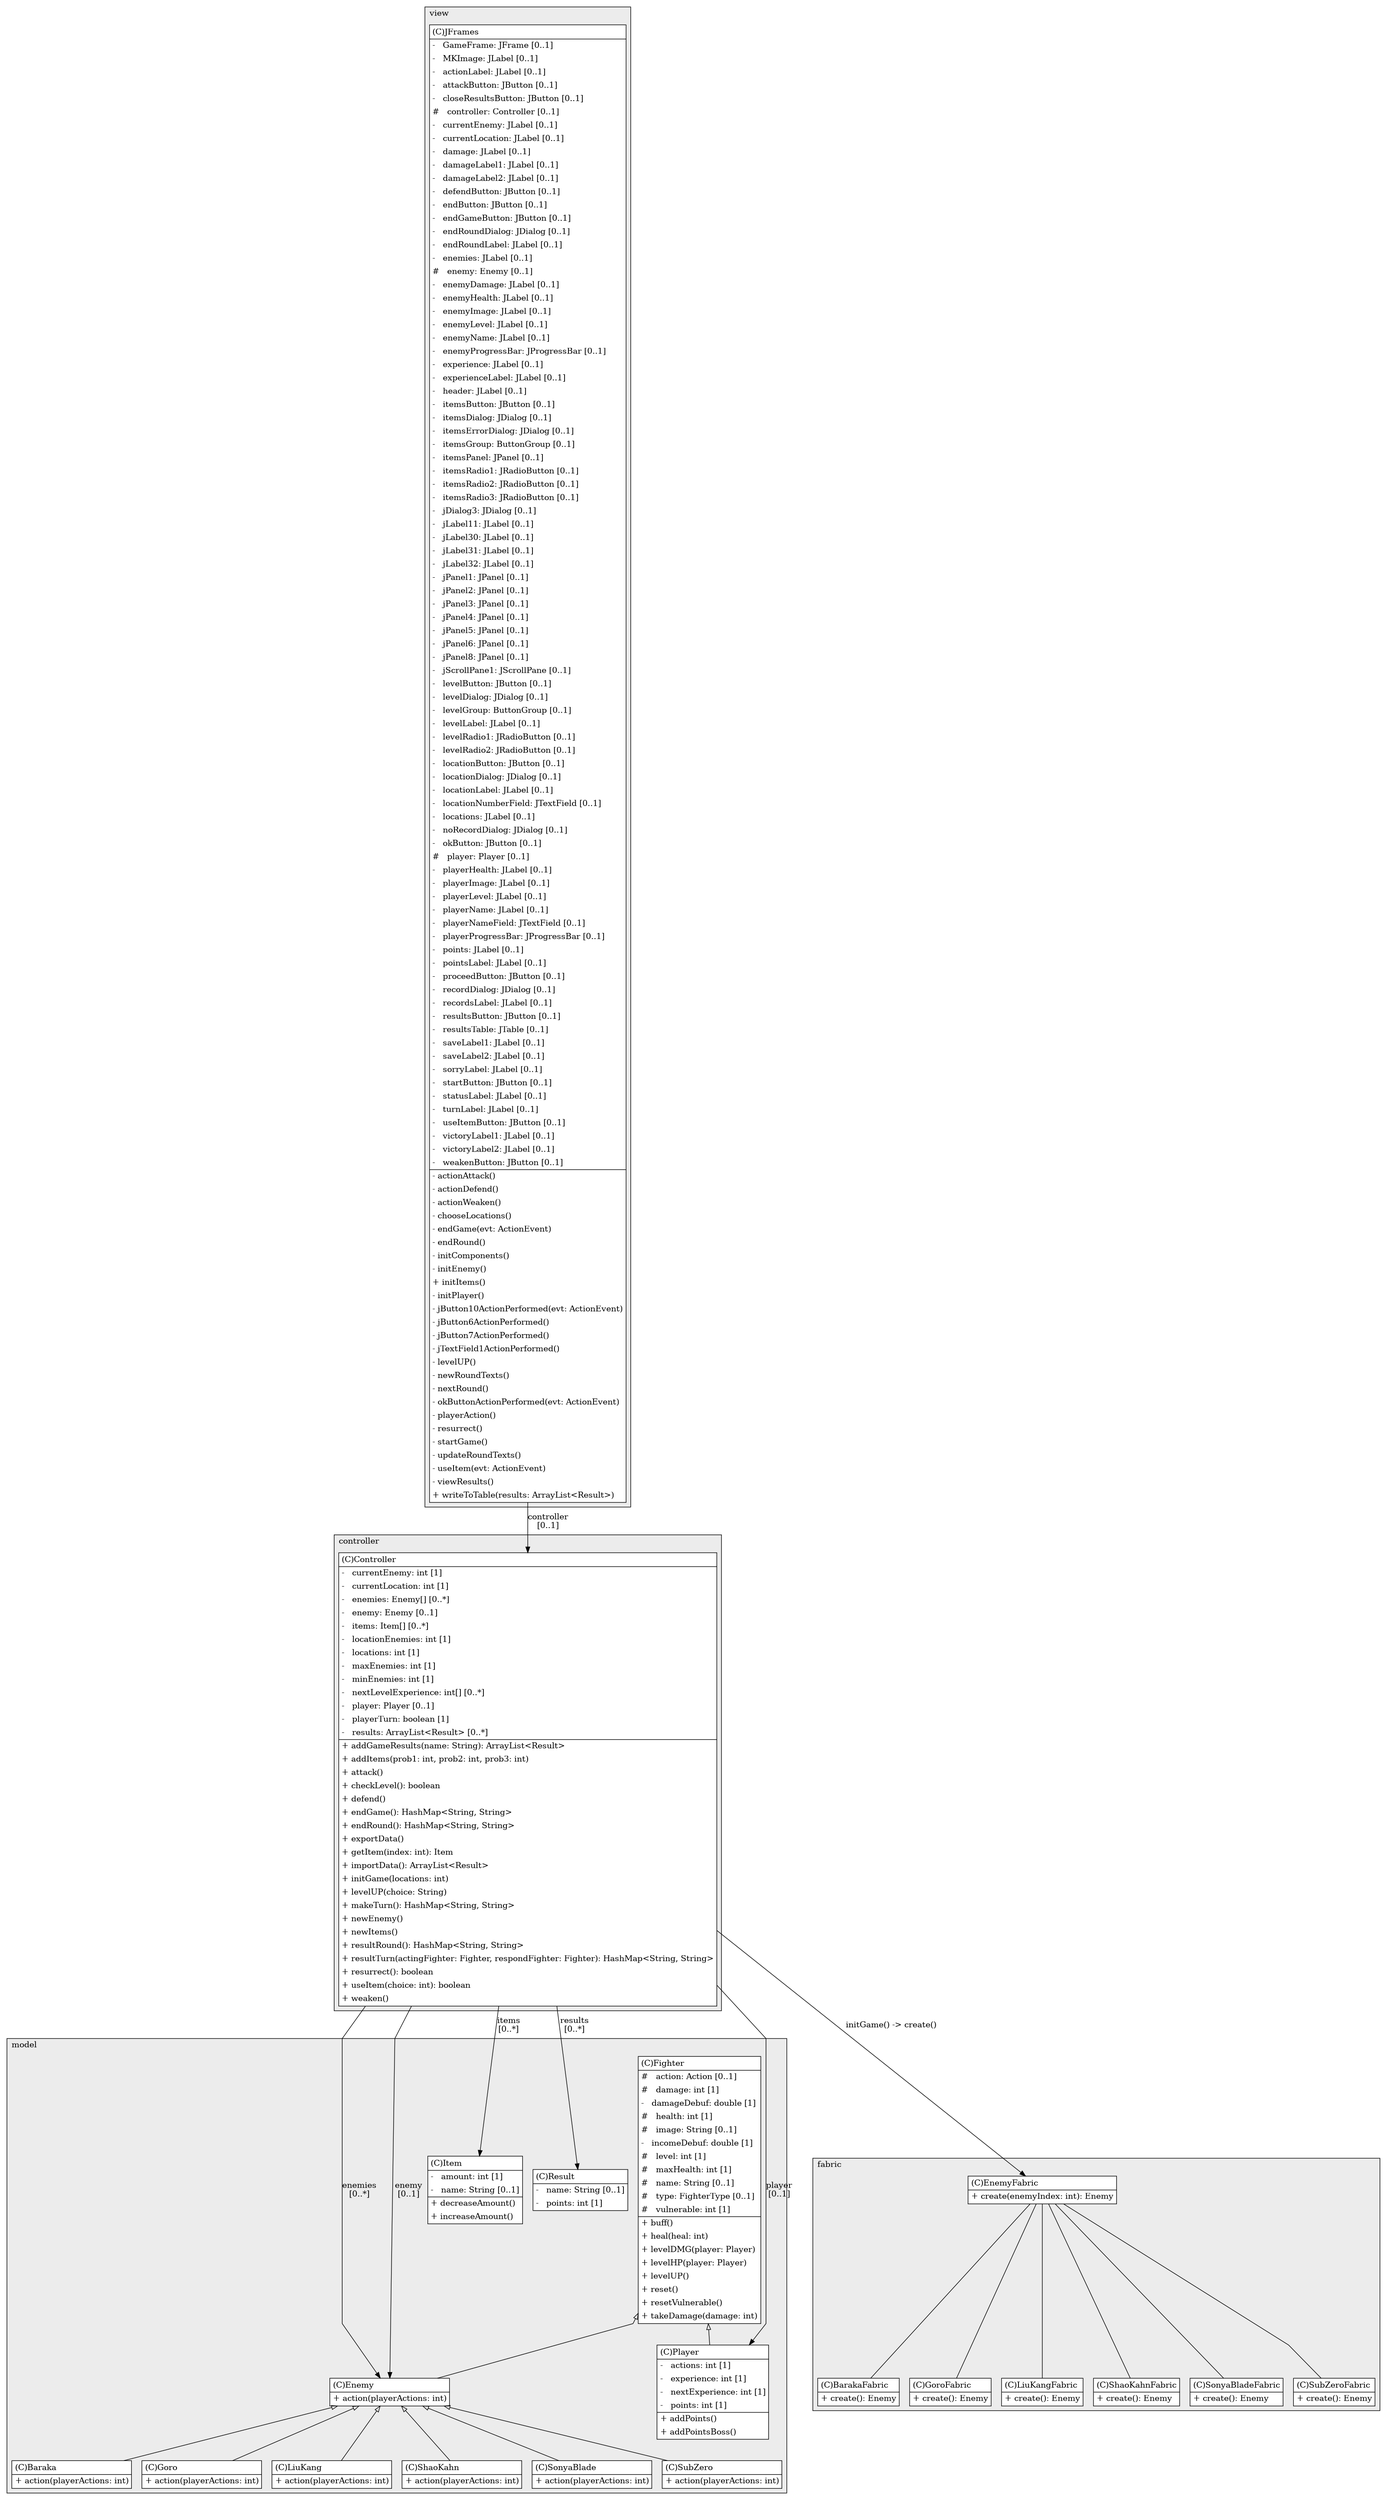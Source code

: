@startuml

/' diagram meta data start
config=StructureConfiguration;
{
  "projectClassification": {
    "searchMode": "OpenProject", // OpenProject, AllProjects
    "includedProjects": "",
    "pathEndKeywords": "*.impl",
    "isClientPath": "",
    "isClientName": "",
    "isTestPath": "",
    "isTestName": "",
    "isMappingPath": "",
    "isMappingName": "",
    "isDataAccessPath": "",
    "isDataAccessName": "",
    "isDataStructurePath": "",
    "isDataStructureName": "",
    "isInterfaceStructuresPath": "",
    "isInterfaceStructuresName": "",
    "isEntryPointPath": "",
    "isEntryPointName": "",
    "treatFinalFieldsAsMandatory": false
  },
  "graphRestriction": {
    "classPackageExcludeFilter": "",
    "classPackageIncludeFilter": "",
    "classNameExcludeFilter": "",
    "classNameIncludeFilter": "",
    "methodNameExcludeFilter": "",
    "methodNameIncludeFilter": "",
    "removeByInheritance": "", // inheritance/annotation based filtering is done in a second step
    "removeByAnnotation": "",
    "removeByClassPackage": "", // cleanup the graph after inheritance/annotation based filtering is done
    "removeByClassName": "",
    "cutMappings": false,
    "cutEnum": true,
    "cutTests": true,
    "cutClient": true,
    "cutDataAccess": false,
    "cutInterfaceStructures": false,
    "cutDataStructures": false,
    "cutGetterAndSetter": true,
    "cutConstructors": true
  },
  "graphTraversal": {
    "forwardDepth": 3,
    "backwardDepth": 3,
    "classPackageExcludeFilter": "",
    "classPackageIncludeFilter": "",
    "classNameExcludeFilter": "",
    "classNameIncludeFilter": "",
    "methodNameExcludeFilter": "",
    "methodNameIncludeFilter": "",
    "hideMappings": false,
    "hideDataStructures": false,
    "hidePrivateMethods": true,
    "hideInterfaceCalls": true, // indirection: implementation -> interface (is hidden) -> implementation
    "onlyShowApplicationEntryPoints": false, // root node is included
    "useMethodCallsForStructureDiagram": "ForwardOnly" // ForwardOnly, BothDirections, No
  },
  "details": {
    "aggregation": "GroupByClass", // ByClass, GroupByClass, None
    "showClassGenericTypes": true,
    "showMethods": true,
    "showMethodParameterNames": true,
    "showMethodParameterTypes": true,
    "showMethodReturnType": true,
    "showPackageLevels": 2,
    "showDetailedClassStructure": true
  },
  "rootClass": "mortalcombat.controller.Controller",
  "extensionCallbackMethod": "" // qualified.class.name#methodName - signature: public static String method(String)
}
diagram meta data end '/



digraph g {
    rankdir="TB"
    splines=polyline
    

'nodes 
subgraph cluster_104069929 { 
   	label=model
	labeljust=l
	fillcolor="#ececec"
	style=filled
   
   Baraka35749822[
	label=<<TABLE BORDER="1" CELLBORDER="0" CELLPADDING="4" CELLSPACING="0">
<TR><TD ALIGN="LEFT" >(C)Baraka</TD></TR>
<HR/>
<TR><TD ALIGN="LEFT" >+ action(playerActions: int)</TD></TR>
</TABLE>>
	style=filled
	margin=0
	shape=plaintext
	fillcolor="#FFFFFF"
];

Enemy35749822[
	label=<<TABLE BORDER="1" CELLBORDER="0" CELLPADDING="4" CELLSPACING="0">
<TR><TD ALIGN="LEFT" >(C)Enemy</TD></TR>
<HR/>
<TR><TD ALIGN="LEFT" >+ action(playerActions: int)</TD></TR>
</TABLE>>
	style=filled
	margin=0
	shape=plaintext
	fillcolor="#FFFFFF"
];

Fighter35749822[
	label=<<TABLE BORDER="1" CELLBORDER="0" CELLPADDING="4" CELLSPACING="0">
<TR><TD ALIGN="LEFT" >(C)Fighter</TD></TR>
<HR/>
<TR><TD ALIGN="LEFT" >#   action: Action [0..1]</TD></TR>
<TR><TD ALIGN="LEFT" >#   damage: int [1]</TD></TR>
<TR><TD ALIGN="LEFT" >-   damageDebuf: double [1]</TD></TR>
<TR><TD ALIGN="LEFT" >#   health: int [1]</TD></TR>
<TR><TD ALIGN="LEFT" >#   image: String [0..1]</TD></TR>
<TR><TD ALIGN="LEFT" >-   incomeDebuf: double [1]</TD></TR>
<TR><TD ALIGN="LEFT" >#   level: int [1]</TD></TR>
<TR><TD ALIGN="LEFT" >#   maxHealth: int [1]</TD></TR>
<TR><TD ALIGN="LEFT" >#   name: String [0..1]</TD></TR>
<TR><TD ALIGN="LEFT" >#   type: FighterType [0..1]</TD></TR>
<TR><TD ALIGN="LEFT" >#   vulnerable: int [1]</TD></TR>
<HR/>
<TR><TD ALIGN="LEFT" >+ buff()</TD></TR>
<TR><TD ALIGN="LEFT" >+ heal(heal: int)</TD></TR>
<TR><TD ALIGN="LEFT" >+ levelDMG(player: Player)</TD></TR>
<TR><TD ALIGN="LEFT" >+ levelHP(player: Player)</TD></TR>
<TR><TD ALIGN="LEFT" >+ levelUP()</TD></TR>
<TR><TD ALIGN="LEFT" >+ reset()</TD></TR>
<TR><TD ALIGN="LEFT" >+ resetVulnerable()</TD></TR>
<TR><TD ALIGN="LEFT" >+ takeDamage(damage: int)</TD></TR>
</TABLE>>
	style=filled
	margin=0
	shape=plaintext
	fillcolor="#FFFFFF"
];

Goro35749822[
	label=<<TABLE BORDER="1" CELLBORDER="0" CELLPADDING="4" CELLSPACING="0">
<TR><TD ALIGN="LEFT" >(C)Goro</TD></TR>
<HR/>
<TR><TD ALIGN="LEFT" >+ action(playerActions: int)</TD></TR>
</TABLE>>
	style=filled
	margin=0
	shape=plaintext
	fillcolor="#FFFFFF"
];

Item35749822[
	label=<<TABLE BORDER="1" CELLBORDER="0" CELLPADDING="4" CELLSPACING="0">
<TR><TD ALIGN="LEFT" >(C)Item</TD></TR>
<HR/>
<TR><TD ALIGN="LEFT" >-   amount: int [1]</TD></TR>
<TR><TD ALIGN="LEFT" >-   name: String [0..1]</TD></TR>
<HR/>
<TR><TD ALIGN="LEFT" >+ decreaseAmount()</TD></TR>
<TR><TD ALIGN="LEFT" >+ increaseAmount()</TD></TR>
</TABLE>>
	style=filled
	margin=0
	shape=plaintext
	fillcolor="#FFFFFF"
];

LiuKang35749822[
	label=<<TABLE BORDER="1" CELLBORDER="0" CELLPADDING="4" CELLSPACING="0">
<TR><TD ALIGN="LEFT" >(C)LiuKang</TD></TR>
<HR/>
<TR><TD ALIGN="LEFT" >+ action(playerActions: int)</TD></TR>
</TABLE>>
	style=filled
	margin=0
	shape=plaintext
	fillcolor="#FFFFFF"
];

Player35749822[
	label=<<TABLE BORDER="1" CELLBORDER="0" CELLPADDING="4" CELLSPACING="0">
<TR><TD ALIGN="LEFT" >(C)Player</TD></TR>
<HR/>
<TR><TD ALIGN="LEFT" >-   actions: int [1]</TD></TR>
<TR><TD ALIGN="LEFT" >-   experience: int [1]</TD></TR>
<TR><TD ALIGN="LEFT" >-   nextExperience: int [1]</TD></TR>
<TR><TD ALIGN="LEFT" >-   points: int [1]</TD></TR>
<HR/>
<TR><TD ALIGN="LEFT" >+ addPoints()</TD></TR>
<TR><TD ALIGN="LEFT" >+ addPointsBoss()</TD></TR>
</TABLE>>
	style=filled
	margin=0
	shape=plaintext
	fillcolor="#FFFFFF"
];

Result35749822[
	label=<<TABLE BORDER="1" CELLBORDER="0" CELLPADDING="4" CELLSPACING="0">
<TR><TD ALIGN="LEFT" >(C)Result</TD></TR>
<HR/>
<TR><TD ALIGN="LEFT" >-   name: String [0..1]</TD></TR>
<TR><TD ALIGN="LEFT" >-   points: int [1]</TD></TR>
</TABLE>>
	style=filled
	margin=0
	shape=plaintext
	fillcolor="#FFFFFF"
];

ShaoKahn35749822[
	label=<<TABLE BORDER="1" CELLBORDER="0" CELLPADDING="4" CELLSPACING="0">
<TR><TD ALIGN="LEFT" >(C)ShaoKahn</TD></TR>
<HR/>
<TR><TD ALIGN="LEFT" >+ action(playerActions: int)</TD></TR>
</TABLE>>
	style=filled
	margin=0
	shape=plaintext
	fillcolor="#FFFFFF"
];

SonyaBlade35749822[
	label=<<TABLE BORDER="1" CELLBORDER="0" CELLPADDING="4" CELLSPACING="0">
<TR><TD ALIGN="LEFT" >(C)SonyaBlade</TD></TR>
<HR/>
<TR><TD ALIGN="LEFT" >+ action(playerActions: int)</TD></TR>
</TABLE>>
	style=filled
	margin=0
	shape=plaintext
	fillcolor="#FFFFFF"
];

SubZero35749822[
	label=<<TABLE BORDER="1" CELLBORDER="0" CELLPADDING="4" CELLSPACING="0">
<TR><TD ALIGN="LEFT" >(C)SubZero</TD></TR>
<HR/>
<TR><TD ALIGN="LEFT" >+ action(playerActions: int)</TD></TR>
</TABLE>>
	style=filled
	margin=0
	shape=plaintext
	fillcolor="#FFFFFF"
];
} 

subgraph cluster_1282179931 { 
   	label=fabric
	labeljust=l
	fillcolor="#ececec"
	style=filled
   
   BarakaFabric894864048[
	label=<<TABLE BORDER="1" CELLBORDER="0" CELLPADDING="4" CELLSPACING="0">
<TR><TD ALIGN="LEFT" >(C)BarakaFabric</TD></TR>
<HR/>
<TR><TD ALIGN="LEFT" >+ create(): Enemy</TD></TR>
</TABLE>>
	style=filled
	margin=0
	shape=plaintext
	fillcolor="#FFFFFF"
];

EnemyFabric894864048[
	label=<<TABLE BORDER="1" CELLBORDER="0" CELLPADDING="4" CELLSPACING="0">
<TR><TD ALIGN="LEFT" >(C)EnemyFabric</TD></TR>
<HR/>
<TR><TD ALIGN="LEFT" >+ create(enemyIndex: int): Enemy</TD></TR>
</TABLE>>
	style=filled
	margin=0
	shape=plaintext
	fillcolor="#FFFFFF"
];

GoroFabric894864048[
	label=<<TABLE BORDER="1" CELLBORDER="0" CELLPADDING="4" CELLSPACING="0">
<TR><TD ALIGN="LEFT" >(C)GoroFabric</TD></TR>
<HR/>
<TR><TD ALIGN="LEFT" >+ create(): Enemy</TD></TR>
</TABLE>>
	style=filled
	margin=0
	shape=plaintext
	fillcolor="#FFFFFF"
];

LiuKangFabric894864048[
	label=<<TABLE BORDER="1" CELLBORDER="0" CELLPADDING="4" CELLSPACING="0">
<TR><TD ALIGN="LEFT" >(C)LiuKangFabric</TD></TR>
<HR/>
<TR><TD ALIGN="LEFT" >+ create(): Enemy</TD></TR>
</TABLE>>
	style=filled
	margin=0
	shape=plaintext
	fillcolor="#FFFFFF"
];

ShaoKahnFabric894864048[
	label=<<TABLE BORDER="1" CELLBORDER="0" CELLPADDING="4" CELLSPACING="0">
<TR><TD ALIGN="LEFT" >(C)ShaoKahnFabric</TD></TR>
<HR/>
<TR><TD ALIGN="LEFT" >+ create(): Enemy</TD></TR>
</TABLE>>
	style=filled
	margin=0
	shape=plaintext
	fillcolor="#FFFFFF"
];

SonyaBladeFabric894864048[
	label=<<TABLE BORDER="1" CELLBORDER="0" CELLPADDING="4" CELLSPACING="0">
<TR><TD ALIGN="LEFT" >(C)SonyaBladeFabric</TD></TR>
<HR/>
<TR><TD ALIGN="LEFT" >+ create(): Enemy</TD></TR>
</TABLE>>
	style=filled
	margin=0
	shape=plaintext
	fillcolor="#FFFFFF"
];

SubZeroFabric894864048[
	label=<<TABLE BORDER="1" CELLBORDER="0" CELLPADDING="4" CELLSPACING="0">
<TR><TD ALIGN="LEFT" >(C)SubZeroFabric</TD></TR>
<HR/>
<TR><TD ALIGN="LEFT" >+ create(): Enemy</TD></TR>
</TABLE>>
	style=filled
	margin=0
	shape=plaintext
	fillcolor="#FFFFFF"
];
} 

subgraph cluster_3619493 { 
   	label=view
	labeljust=l
	fillcolor="#ececec"
	style=filled
   
   JFrames1525436272[
	label=<<TABLE BORDER="1" CELLBORDER="0" CELLPADDING="4" CELLSPACING="0">
<TR><TD ALIGN="LEFT" >(C)JFrames</TD></TR>
<HR/>
<TR><TD ALIGN="LEFT" >-   GameFrame: JFrame [0..1]</TD></TR>
<TR><TD ALIGN="LEFT" >-   MKImage: JLabel [0..1]</TD></TR>
<TR><TD ALIGN="LEFT" >-   actionLabel: JLabel [0..1]</TD></TR>
<TR><TD ALIGN="LEFT" >-   attackButton: JButton [0..1]</TD></TR>
<TR><TD ALIGN="LEFT" >-   closeResultsButton: JButton [0..1]</TD></TR>
<TR><TD ALIGN="LEFT" >#   controller: Controller [0..1]</TD></TR>
<TR><TD ALIGN="LEFT" >-   currentEnemy: JLabel [0..1]</TD></TR>
<TR><TD ALIGN="LEFT" >-   currentLocation: JLabel [0..1]</TD></TR>
<TR><TD ALIGN="LEFT" >-   damage: JLabel [0..1]</TD></TR>
<TR><TD ALIGN="LEFT" >-   damageLabel1: JLabel [0..1]</TD></TR>
<TR><TD ALIGN="LEFT" >-   damageLabel2: JLabel [0..1]</TD></TR>
<TR><TD ALIGN="LEFT" >-   defendButton: JButton [0..1]</TD></TR>
<TR><TD ALIGN="LEFT" >-   endButton: JButton [0..1]</TD></TR>
<TR><TD ALIGN="LEFT" >-   endGameButton: JButton [0..1]</TD></TR>
<TR><TD ALIGN="LEFT" >-   endRoundDialog: JDialog [0..1]</TD></TR>
<TR><TD ALIGN="LEFT" >-   endRoundLabel: JLabel [0..1]</TD></TR>
<TR><TD ALIGN="LEFT" >-   enemies: JLabel [0..1]</TD></TR>
<TR><TD ALIGN="LEFT" >#   enemy: Enemy [0..1]</TD></TR>
<TR><TD ALIGN="LEFT" >-   enemyDamage: JLabel [0..1]</TD></TR>
<TR><TD ALIGN="LEFT" >-   enemyHealth: JLabel [0..1]</TD></TR>
<TR><TD ALIGN="LEFT" >-   enemyImage: JLabel [0..1]</TD></TR>
<TR><TD ALIGN="LEFT" >-   enemyLevel: JLabel [0..1]</TD></TR>
<TR><TD ALIGN="LEFT" >-   enemyName: JLabel [0..1]</TD></TR>
<TR><TD ALIGN="LEFT" >-   enemyProgressBar: JProgressBar [0..1]</TD></TR>
<TR><TD ALIGN="LEFT" >-   experience: JLabel [0..1]</TD></TR>
<TR><TD ALIGN="LEFT" >-   experienceLabel: JLabel [0..1]</TD></TR>
<TR><TD ALIGN="LEFT" >-   header: JLabel [0..1]</TD></TR>
<TR><TD ALIGN="LEFT" >-   itemsButton: JButton [0..1]</TD></TR>
<TR><TD ALIGN="LEFT" >-   itemsDialog: JDialog [0..1]</TD></TR>
<TR><TD ALIGN="LEFT" >-   itemsErrorDialog: JDialog [0..1]</TD></TR>
<TR><TD ALIGN="LEFT" >-   itemsGroup: ButtonGroup [0..1]</TD></TR>
<TR><TD ALIGN="LEFT" >-   itemsPanel: JPanel [0..1]</TD></TR>
<TR><TD ALIGN="LEFT" >-   itemsRadio1: JRadioButton [0..1]</TD></TR>
<TR><TD ALIGN="LEFT" >-   itemsRadio2: JRadioButton [0..1]</TD></TR>
<TR><TD ALIGN="LEFT" >-   itemsRadio3: JRadioButton [0..1]</TD></TR>
<TR><TD ALIGN="LEFT" >-   jDialog3: JDialog [0..1]</TD></TR>
<TR><TD ALIGN="LEFT" >-   jLabel11: JLabel [0..1]</TD></TR>
<TR><TD ALIGN="LEFT" >-   jLabel30: JLabel [0..1]</TD></TR>
<TR><TD ALIGN="LEFT" >-   jLabel31: JLabel [0..1]</TD></TR>
<TR><TD ALIGN="LEFT" >-   jLabel32: JLabel [0..1]</TD></TR>
<TR><TD ALIGN="LEFT" >-   jPanel1: JPanel [0..1]</TD></TR>
<TR><TD ALIGN="LEFT" >-   jPanel2: JPanel [0..1]</TD></TR>
<TR><TD ALIGN="LEFT" >-   jPanel3: JPanel [0..1]</TD></TR>
<TR><TD ALIGN="LEFT" >-   jPanel4: JPanel [0..1]</TD></TR>
<TR><TD ALIGN="LEFT" >-   jPanel5: JPanel [0..1]</TD></TR>
<TR><TD ALIGN="LEFT" >-   jPanel6: JPanel [0..1]</TD></TR>
<TR><TD ALIGN="LEFT" >-   jPanel8: JPanel [0..1]</TD></TR>
<TR><TD ALIGN="LEFT" >-   jScrollPane1: JScrollPane [0..1]</TD></TR>
<TR><TD ALIGN="LEFT" >-   levelButton: JButton [0..1]</TD></TR>
<TR><TD ALIGN="LEFT" >-   levelDialog: JDialog [0..1]</TD></TR>
<TR><TD ALIGN="LEFT" >-   levelGroup: ButtonGroup [0..1]</TD></TR>
<TR><TD ALIGN="LEFT" >-   levelLabel: JLabel [0..1]</TD></TR>
<TR><TD ALIGN="LEFT" >-   levelRadio1: JRadioButton [0..1]</TD></TR>
<TR><TD ALIGN="LEFT" >-   levelRadio2: JRadioButton [0..1]</TD></TR>
<TR><TD ALIGN="LEFT" >-   locationButton: JButton [0..1]</TD></TR>
<TR><TD ALIGN="LEFT" >-   locationDialog: JDialog [0..1]</TD></TR>
<TR><TD ALIGN="LEFT" >-   locationLabel: JLabel [0..1]</TD></TR>
<TR><TD ALIGN="LEFT" >-   locationNumberField: JTextField [0..1]</TD></TR>
<TR><TD ALIGN="LEFT" >-   locations: JLabel [0..1]</TD></TR>
<TR><TD ALIGN="LEFT" >-   noRecordDialog: JDialog [0..1]</TD></TR>
<TR><TD ALIGN="LEFT" >-   okButton: JButton [0..1]</TD></TR>
<TR><TD ALIGN="LEFT" >#   player: Player [0..1]</TD></TR>
<TR><TD ALIGN="LEFT" >-   playerHealth: JLabel [0..1]</TD></TR>
<TR><TD ALIGN="LEFT" >-   playerImage: JLabel [0..1]</TD></TR>
<TR><TD ALIGN="LEFT" >-   playerLevel: JLabel [0..1]</TD></TR>
<TR><TD ALIGN="LEFT" >-   playerName: JLabel [0..1]</TD></TR>
<TR><TD ALIGN="LEFT" >-   playerNameField: JTextField [0..1]</TD></TR>
<TR><TD ALIGN="LEFT" >-   playerProgressBar: JProgressBar [0..1]</TD></TR>
<TR><TD ALIGN="LEFT" >-   points: JLabel [0..1]</TD></TR>
<TR><TD ALIGN="LEFT" >-   pointsLabel: JLabel [0..1]</TD></TR>
<TR><TD ALIGN="LEFT" >-   proceedButton: JButton [0..1]</TD></TR>
<TR><TD ALIGN="LEFT" >-   recordDialog: JDialog [0..1]</TD></TR>
<TR><TD ALIGN="LEFT" >-   recordsLabel: JLabel [0..1]</TD></TR>
<TR><TD ALIGN="LEFT" >-   resultsButton: JButton [0..1]</TD></TR>
<TR><TD ALIGN="LEFT" >-   resultsTable: JTable [0..1]</TD></TR>
<TR><TD ALIGN="LEFT" >-   saveLabel1: JLabel [0..1]</TD></TR>
<TR><TD ALIGN="LEFT" >-   saveLabel2: JLabel [0..1]</TD></TR>
<TR><TD ALIGN="LEFT" >-   sorryLabel: JLabel [0..1]</TD></TR>
<TR><TD ALIGN="LEFT" >-   startButton: JButton [0..1]</TD></TR>
<TR><TD ALIGN="LEFT" >-   statusLabel: JLabel [0..1]</TD></TR>
<TR><TD ALIGN="LEFT" >-   turnLabel: JLabel [0..1]</TD></TR>
<TR><TD ALIGN="LEFT" >-   useItemButton: JButton [0..1]</TD></TR>
<TR><TD ALIGN="LEFT" >-   victoryLabel1: JLabel [0..1]</TD></TR>
<TR><TD ALIGN="LEFT" >-   victoryLabel2: JLabel [0..1]</TD></TR>
<TR><TD ALIGN="LEFT" >-   weakenButton: JButton [0..1]</TD></TR>
<HR/>
<TR><TD ALIGN="LEFT" >- actionAttack()</TD></TR>
<TR><TD ALIGN="LEFT" >- actionDefend()</TD></TR>
<TR><TD ALIGN="LEFT" >- actionWeaken()</TD></TR>
<TR><TD ALIGN="LEFT" >- chooseLocations()</TD></TR>
<TR><TD ALIGN="LEFT" >- endGame(evt: ActionEvent)</TD></TR>
<TR><TD ALIGN="LEFT" >- endRound()</TD></TR>
<TR><TD ALIGN="LEFT" >- initComponents()</TD></TR>
<TR><TD ALIGN="LEFT" >- initEnemy()</TD></TR>
<TR><TD ALIGN="LEFT" >+ initItems()</TD></TR>
<TR><TD ALIGN="LEFT" >- initPlayer()</TD></TR>
<TR><TD ALIGN="LEFT" >- jButton10ActionPerformed(evt: ActionEvent)</TD></TR>
<TR><TD ALIGN="LEFT" >- jButton6ActionPerformed()</TD></TR>
<TR><TD ALIGN="LEFT" >- jButton7ActionPerformed()</TD></TR>
<TR><TD ALIGN="LEFT" >- jTextField1ActionPerformed()</TD></TR>
<TR><TD ALIGN="LEFT" >- levelUP()</TD></TR>
<TR><TD ALIGN="LEFT" >- newRoundTexts()</TD></TR>
<TR><TD ALIGN="LEFT" >- nextRound()</TD></TR>
<TR><TD ALIGN="LEFT" >- okButtonActionPerformed(evt: ActionEvent)</TD></TR>
<TR><TD ALIGN="LEFT" >- playerAction()</TD></TR>
<TR><TD ALIGN="LEFT" >- resurrect()</TD></TR>
<TR><TD ALIGN="LEFT" >- startGame()</TD></TR>
<TR><TD ALIGN="LEFT" >- updateRoundTexts()</TD></TR>
<TR><TD ALIGN="LEFT" >- useItem(evt: ActionEvent)</TD></TR>
<TR><TD ALIGN="LEFT" >- viewResults()</TD></TR>
<TR><TD ALIGN="LEFT" >+ writeToTable(results: ArrayList&lt;Result&gt;)</TD></TR>
</TABLE>>
	style=filled
	margin=0
	shape=plaintext
	fillcolor="#FFFFFF"
];
} 

subgraph cluster_637428636 { 
   	label=controller
	labeljust=l
	fillcolor="#ececec"
	style=filled
   
   Controller735742937[
	label=<<TABLE BORDER="1" CELLBORDER="0" CELLPADDING="4" CELLSPACING="0">
<TR><TD ALIGN="LEFT" >(C)Controller</TD></TR>
<HR/>
<TR><TD ALIGN="LEFT" >-   currentEnemy: int [1]</TD></TR>
<TR><TD ALIGN="LEFT" >-   currentLocation: int [1]</TD></TR>
<TR><TD ALIGN="LEFT" >-   enemies: Enemy[] [0..*]</TD></TR>
<TR><TD ALIGN="LEFT" >-   enemy: Enemy [0..1]</TD></TR>
<TR><TD ALIGN="LEFT" >-   items: Item[] [0..*]</TD></TR>
<TR><TD ALIGN="LEFT" >-   locationEnemies: int [1]</TD></TR>
<TR><TD ALIGN="LEFT" >-   locations: int [1]</TD></TR>
<TR><TD ALIGN="LEFT" >-   maxEnemies: int [1]</TD></TR>
<TR><TD ALIGN="LEFT" >-   minEnemies: int [1]</TD></TR>
<TR><TD ALIGN="LEFT" >-   nextLevelExperience: int[] [0..*]</TD></TR>
<TR><TD ALIGN="LEFT" >-   player: Player [0..1]</TD></TR>
<TR><TD ALIGN="LEFT" >-   playerTurn: boolean [1]</TD></TR>
<TR><TD ALIGN="LEFT" >-   results: ArrayList&lt;Result&gt; [0..*]</TD></TR>
<HR/>
<TR><TD ALIGN="LEFT" >+ addGameResults(name: String): ArrayList&lt;Result&gt;</TD></TR>
<TR><TD ALIGN="LEFT" >+ addItems(prob1: int, prob2: int, prob3: int)</TD></TR>
<TR><TD ALIGN="LEFT" >+ attack()</TD></TR>
<TR><TD ALIGN="LEFT" >+ checkLevel(): boolean</TD></TR>
<TR><TD ALIGN="LEFT" >+ defend()</TD></TR>
<TR><TD ALIGN="LEFT" >+ endGame(): HashMap&lt;String, String&gt;</TD></TR>
<TR><TD ALIGN="LEFT" >+ endRound(): HashMap&lt;String, String&gt;</TD></TR>
<TR><TD ALIGN="LEFT" >+ exportData()</TD></TR>
<TR><TD ALIGN="LEFT" >+ getItem(index: int): Item</TD></TR>
<TR><TD ALIGN="LEFT" >+ importData(): ArrayList&lt;Result&gt;</TD></TR>
<TR><TD ALIGN="LEFT" >+ initGame(locations: int)</TD></TR>
<TR><TD ALIGN="LEFT" >+ levelUP(choice: String)</TD></TR>
<TR><TD ALIGN="LEFT" >+ makeTurn(): HashMap&lt;String, String&gt;</TD></TR>
<TR><TD ALIGN="LEFT" >+ newEnemy()</TD></TR>
<TR><TD ALIGN="LEFT" >+ newItems()</TD></TR>
<TR><TD ALIGN="LEFT" >+ resultRound(): HashMap&lt;String, String&gt;</TD></TR>
<TR><TD ALIGN="LEFT" >+ resultTurn(actingFighter: Fighter, respondFighter: Fighter): HashMap&lt;String, String&gt;</TD></TR>
<TR><TD ALIGN="LEFT" >+ resurrect(): boolean</TD></TR>
<TR><TD ALIGN="LEFT" >+ useItem(choice: int): boolean</TD></TR>
<TR><TD ALIGN="LEFT" >+ weaken()</TD></TR>
</TABLE>>
	style=filled
	margin=0
	shape=plaintext
	fillcolor="#FFFFFF"
];
} 

'edges    
Controller735742937 -> Enemy35749822[label="enemies
[0..*]"];
Controller735742937 -> Enemy35749822[label="enemy
[0..1]"];
Controller735742937 -> EnemyFabric894864048[label="initGame() -> create()"];
Controller735742937 -> Item35749822[label="items
[0..*]"];
Controller735742937 -> Player35749822[label="player
[0..1]"];
Controller735742937 -> Result35749822[label="results
[0..*]"];
Enemy35749822 -> Baraka35749822[arrowhead=none, arrowtail=empty, dir=both];
Enemy35749822 -> Goro35749822[arrowhead=none, arrowtail=empty, dir=both];
Enemy35749822 -> LiuKang35749822[arrowhead=none, arrowtail=empty, dir=both];
Enemy35749822 -> ShaoKahn35749822[arrowhead=none, arrowtail=empty, dir=both];
Enemy35749822 -> SonyaBlade35749822[arrowhead=none, arrowtail=empty, dir=both];
Enemy35749822 -> SubZero35749822[arrowhead=none, arrowtail=empty, dir=both];
EnemyFabric894864048 -> BarakaFabric894864048[arrowhead=none];
EnemyFabric894864048 -> GoroFabric894864048[arrowhead=none];
EnemyFabric894864048 -> LiuKangFabric894864048[arrowhead=none];
EnemyFabric894864048 -> ShaoKahnFabric894864048[arrowhead=none];
EnemyFabric894864048 -> SonyaBladeFabric894864048[arrowhead=none];
EnemyFabric894864048 -> SubZeroFabric894864048[arrowhead=none];
Fighter35749822 -> Enemy35749822[arrowhead=none, arrowtail=empty, dir=both];
Fighter35749822 -> Player35749822[arrowhead=none, arrowtail=empty, dir=both];
JFrames1525436272 -> Controller735742937[label="controller
[0..1]"];
    
}
@enduml